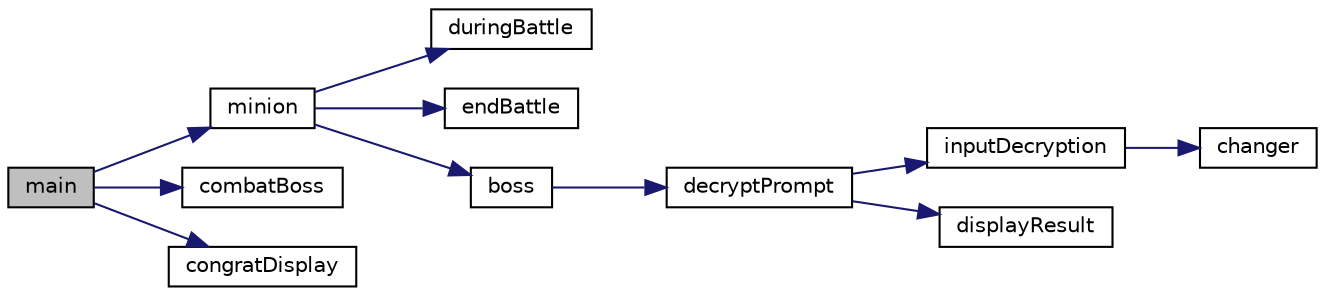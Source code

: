 digraph "main"
{
  edge [fontname="Helvetica",fontsize="10",labelfontname="Helvetica",labelfontsize="10"];
  node [fontname="Helvetica",fontsize="10",shape=record];
  rankdir="LR";
  Node1 [label="main",height=0.2,width=0.4,color="black", fillcolor="grey75", style="filled", fontcolor="black"];
  Node1 -> Node2 [color="midnightblue",fontsize="10",style="solid"];
  Node2 [label="minion",height=0.2,width=0.4,color="black", fillcolor="white", style="filled",URL="$_project__1_8cpp.html#aec7344e6bc4475b1e9589e1a98019e23"];
  Node2 -> Node3 [color="midnightblue",fontsize="10",style="solid"];
  Node3 [label="duringBattle",height=0.2,width=0.4,color="black", fillcolor="white", style="filled",URL="$_project__1_8cpp.html#a2fad17716d68d9f7b4263e631a8b75d3"];
  Node2 -> Node4 [color="midnightblue",fontsize="10",style="solid"];
  Node4 [label="endBattle",height=0.2,width=0.4,color="black", fillcolor="white", style="filled",URL="$_project__1_8cpp.html#a320784b17438a6493d4a6823068cf6b3"];
  Node2 -> Node5 [color="midnightblue",fontsize="10",style="solid"];
  Node5 [label="boss",height=0.2,width=0.4,color="black", fillcolor="white", style="filled",URL="$_project__1_8cpp.html#adcd0574cfe30b2535e1cae2840ba0e22"];
  Node5 -> Node6 [color="midnightblue",fontsize="10",style="solid"];
  Node6 [label="decryptPrompt",height=0.2,width=0.4,color="black", fillcolor="white", style="filled",URL="$_project__1_8cpp.html#a581c5acc915201519817c17f94b307a9"];
  Node6 -> Node7 [color="midnightblue",fontsize="10",style="solid"];
  Node7 [label="inputDecryption",height=0.2,width=0.4,color="black", fillcolor="white", style="filled",URL="$_project__1_8cpp.html#a2ec67c2f18103e0238d5c0dc69a2541c"];
  Node7 -> Node8 [color="midnightblue",fontsize="10",style="solid"];
  Node8 [label="changer",height=0.2,width=0.4,color="black", fillcolor="white", style="filled",URL="$_project__1_8cpp.html#a595770dfbf6c45efbd5826f566c23164"];
  Node6 -> Node9 [color="midnightblue",fontsize="10",style="solid"];
  Node9 [label="displayResult",height=0.2,width=0.4,color="black", fillcolor="white", style="filled",URL="$_project__1_8cpp.html#a0a99f42a8404495cd8d50b2e3a88613b"];
  Node1 -> Node10 [color="midnightblue",fontsize="10",style="solid"];
  Node10 [label="combatBoss",height=0.2,width=0.4,color="black", fillcolor="white", style="filled",URL="$_project__1_8cpp.html#a229e9e90b2488c78ab8c8dd837fd39d2"];
  Node1 -> Node11 [color="midnightblue",fontsize="10",style="solid"];
  Node11 [label="congratDisplay",height=0.2,width=0.4,color="black", fillcolor="white", style="filled",URL="$_project__1_8cpp.html#aa8b343d481e107f1987e07dcd4a78da5"];
}
